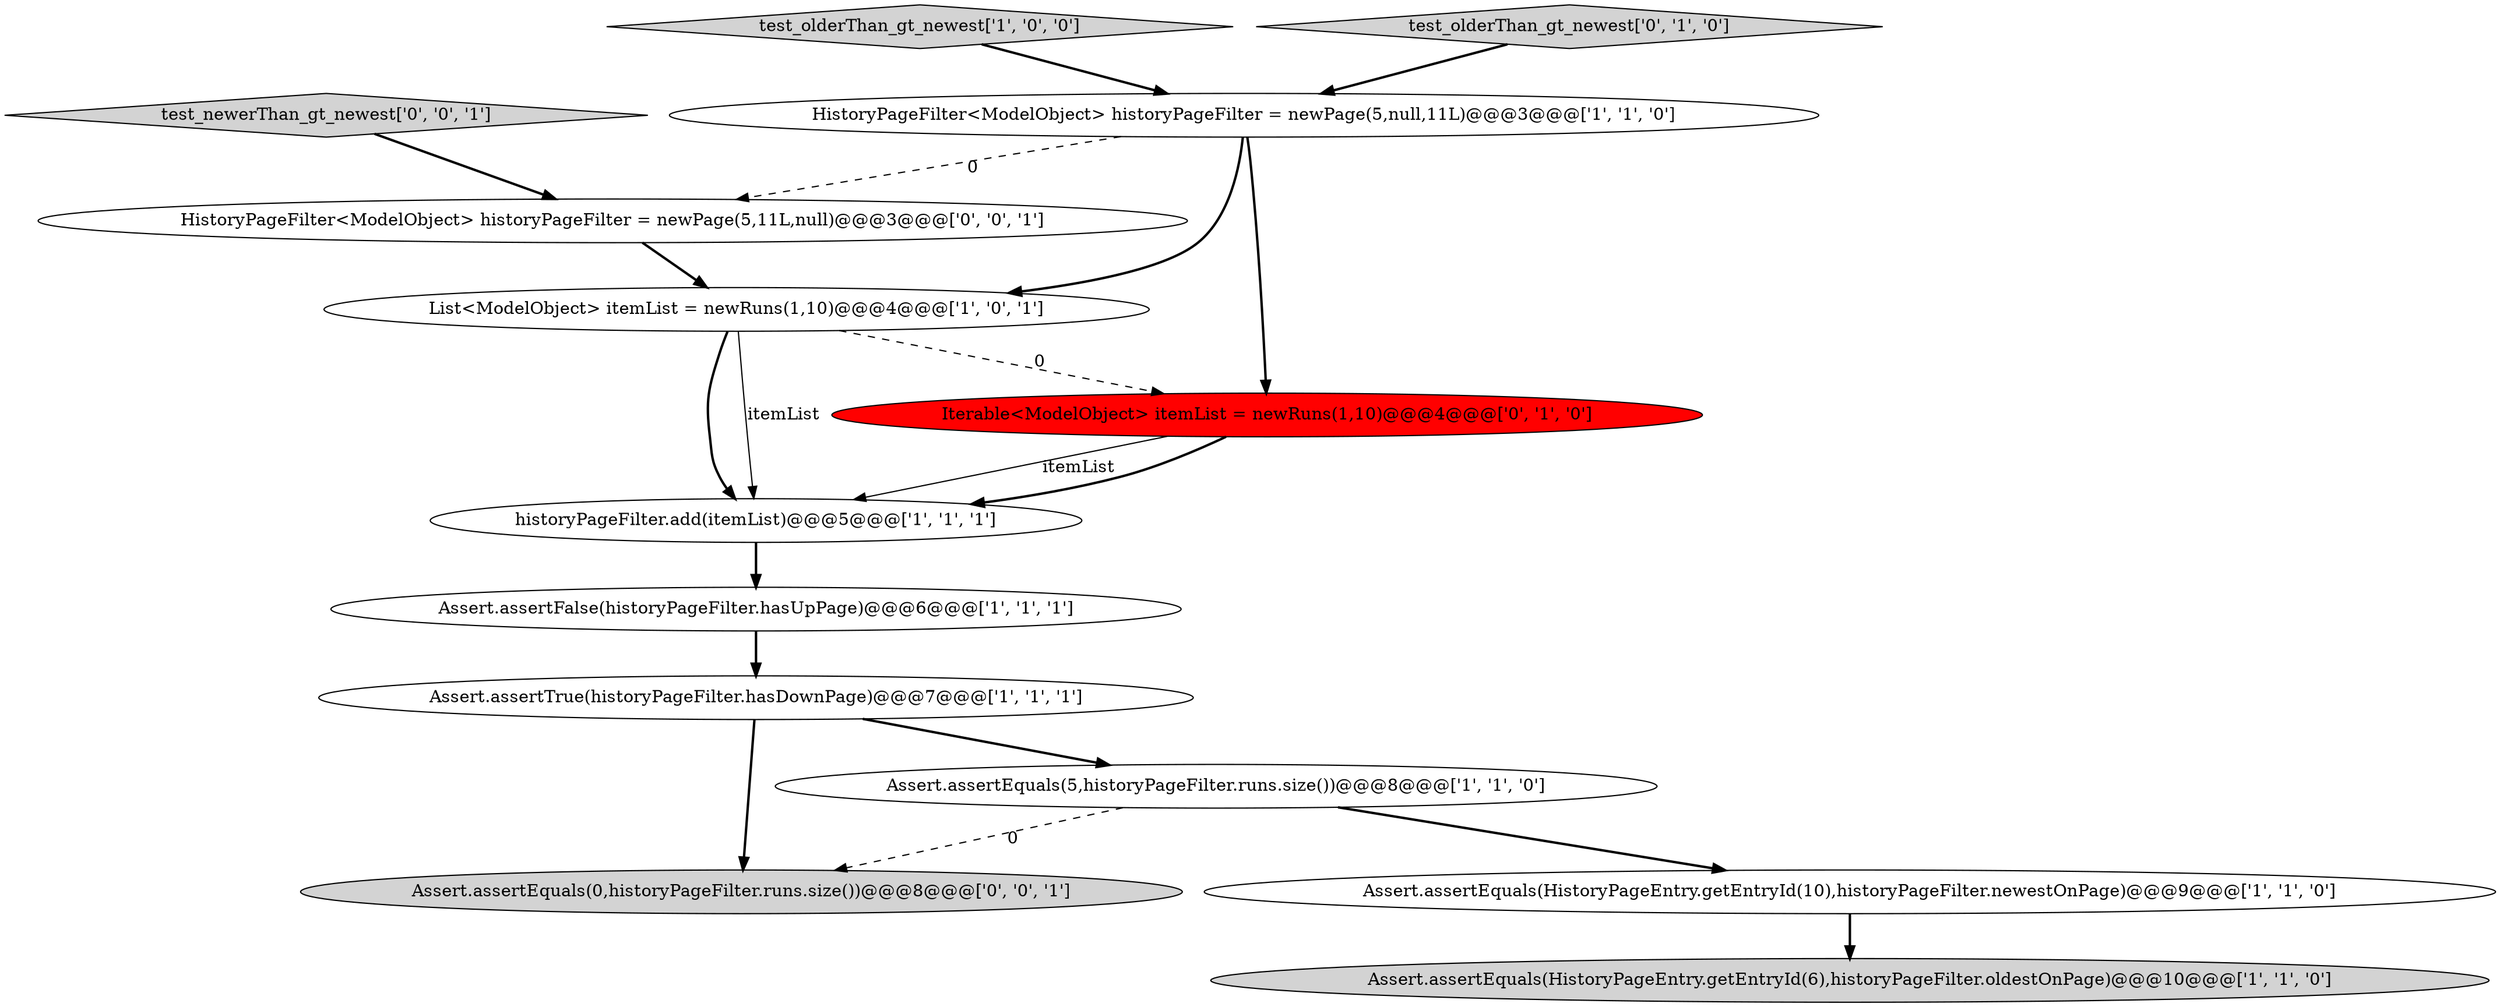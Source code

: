 digraph {
3 [style = filled, label = "HistoryPageFilter<ModelObject> historyPageFilter = newPage(5,null,11L)@@@3@@@['1', '1', '0']", fillcolor = white, shape = ellipse image = "AAA0AAABBB1BBB"];
11 [style = filled, label = "test_newerThan_gt_newest['0', '0', '1']", fillcolor = lightgray, shape = diamond image = "AAA0AAABBB3BBB"];
12 [style = filled, label = "HistoryPageFilter<ModelObject> historyPageFilter = newPage(5,11L,null)@@@3@@@['0', '0', '1']", fillcolor = white, shape = ellipse image = "AAA0AAABBB3BBB"];
8 [style = filled, label = "test_olderThan_gt_newest['1', '0', '0']", fillcolor = lightgray, shape = diamond image = "AAA0AAABBB1BBB"];
2 [style = filled, label = "Assert.assertFalse(historyPageFilter.hasUpPage)@@@6@@@['1', '1', '1']", fillcolor = white, shape = ellipse image = "AAA0AAABBB1BBB"];
1 [style = filled, label = "List<ModelObject> itemList = newRuns(1,10)@@@4@@@['1', '0', '1']", fillcolor = white, shape = ellipse image = "AAA0AAABBB1BBB"];
0 [style = filled, label = "Assert.assertEquals(HistoryPageEntry.getEntryId(10),historyPageFilter.newestOnPage)@@@9@@@['1', '1', '0']", fillcolor = white, shape = ellipse image = "AAA0AAABBB1BBB"];
4 [style = filled, label = "historyPageFilter.add(itemList)@@@5@@@['1', '1', '1']", fillcolor = white, shape = ellipse image = "AAA0AAABBB1BBB"];
5 [style = filled, label = "Assert.assertEquals(HistoryPageEntry.getEntryId(6),historyPageFilter.oldestOnPage)@@@10@@@['1', '1', '0']", fillcolor = lightgray, shape = ellipse image = "AAA0AAABBB1BBB"];
9 [style = filled, label = "test_olderThan_gt_newest['0', '1', '0']", fillcolor = lightgray, shape = diamond image = "AAA0AAABBB2BBB"];
13 [style = filled, label = "Assert.assertEquals(0,historyPageFilter.runs.size())@@@8@@@['0', '0', '1']", fillcolor = lightgray, shape = ellipse image = "AAA0AAABBB3BBB"];
6 [style = filled, label = "Assert.assertTrue(historyPageFilter.hasDownPage)@@@7@@@['1', '1', '1']", fillcolor = white, shape = ellipse image = "AAA0AAABBB1BBB"];
7 [style = filled, label = "Assert.assertEquals(5,historyPageFilter.runs.size())@@@8@@@['1', '1', '0']", fillcolor = white, shape = ellipse image = "AAA0AAABBB1BBB"];
10 [style = filled, label = "Iterable<ModelObject> itemList = newRuns(1,10)@@@4@@@['0', '1', '0']", fillcolor = red, shape = ellipse image = "AAA1AAABBB2BBB"];
9->3 [style = bold, label=""];
3->10 [style = bold, label=""];
1->4 [style = bold, label=""];
7->0 [style = bold, label=""];
11->12 [style = bold, label=""];
4->2 [style = bold, label=""];
1->10 [style = dashed, label="0"];
1->4 [style = solid, label="itemList"];
6->7 [style = bold, label=""];
3->1 [style = bold, label=""];
10->4 [style = solid, label="itemList"];
3->12 [style = dashed, label="0"];
12->1 [style = bold, label=""];
7->13 [style = dashed, label="0"];
2->6 [style = bold, label=""];
6->13 [style = bold, label=""];
0->5 [style = bold, label=""];
8->3 [style = bold, label=""];
10->4 [style = bold, label=""];
}
